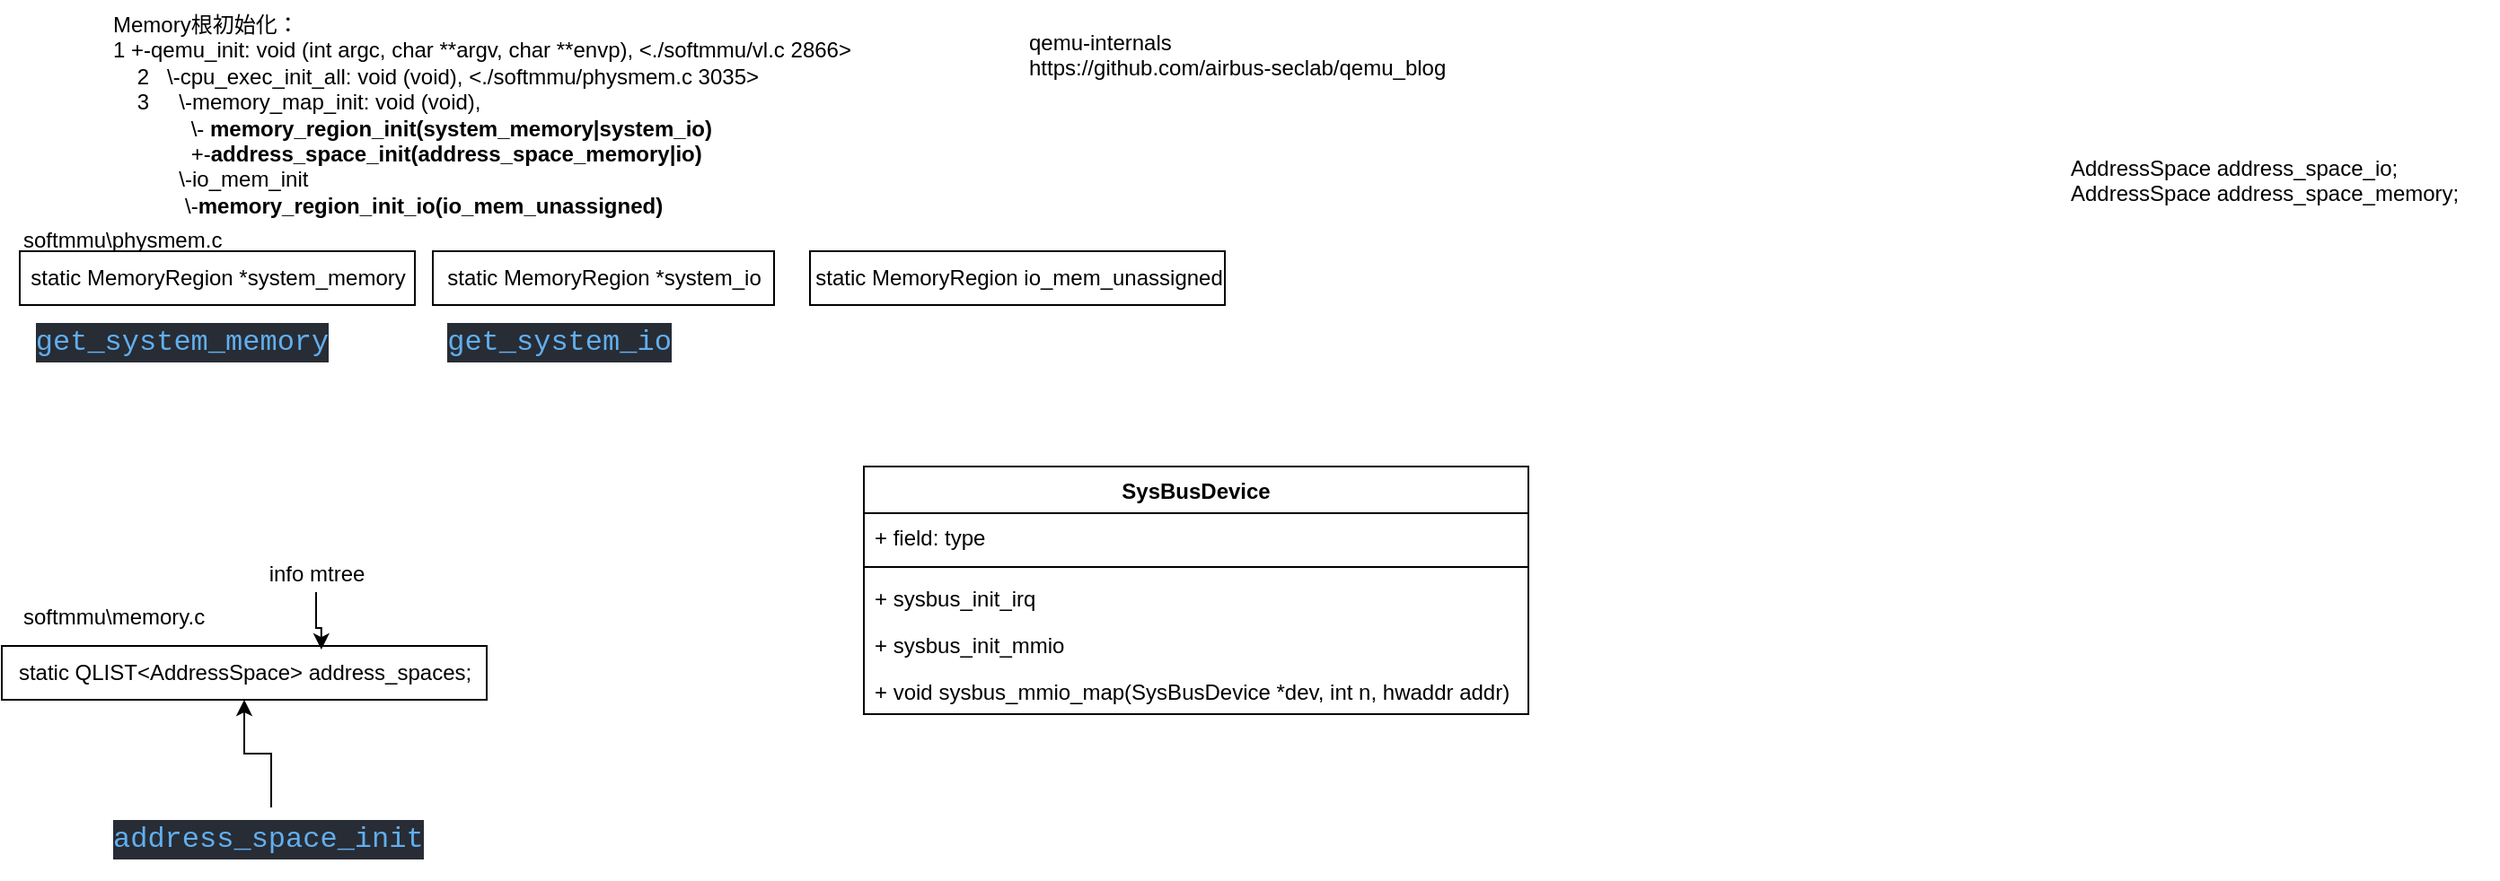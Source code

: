 <mxfile version="16.5.4" type="github">
  <diagram id="Z1-f5TAoEP9OV7cDx4_v" name="Page-1">
    <mxGraphModel dx="1422" dy="849" grid="1" gridSize="10" guides="1" tooltips="1" connect="1" arrows="1" fold="1" page="1" pageScale="1" pageWidth="827" pageHeight="1169" math="0" shadow="0">
      <root>
        <mxCell id="0" />
        <mxCell id="1" parent="0" />
        <mxCell id="lHg3y_46yC8aJabjndZl-2" value="static MemoryRegion *system_memory" style="html=1;" vertex="1" parent="1">
          <mxGeometry x="50" y="160" width="220" height="30" as="geometry" />
        </mxCell>
        <mxCell id="lHg3y_46yC8aJabjndZl-3" value="static MemoryRegion *system_io" style="html=1;" vertex="1" parent="1">
          <mxGeometry x="280" y="160" width="190" height="30" as="geometry" />
        </mxCell>
        <mxCell id="lHg3y_46yC8aJabjndZl-6" value="static MemoryRegion io_mem_unassigned" style="html=1;" vertex="1" parent="1">
          <mxGeometry x="490" y="160" width="231" height="30" as="geometry" />
        </mxCell>
        <mxCell id="lHg3y_46yC8aJabjndZl-7" value="Memory根初始化：&lt;br&gt;1 +-qemu_init: void (int argc, char **argv, char **envp), &amp;lt;./softmmu/vl.c 2866&amp;gt;&lt;br&gt;&amp;nbsp; &amp;nbsp; 2&amp;nbsp; &amp;nbsp;\-cpu_exec_init_all: void (void), &amp;lt;./softmmu/physmem.c 3035&amp;gt;&lt;br&gt;&amp;nbsp; &amp;nbsp; 3&amp;nbsp; &amp;nbsp; &amp;nbsp;\-memory_map_init: void (void),&lt;br&gt;&amp;nbsp; &amp;nbsp; &amp;nbsp; &amp;nbsp; &amp;nbsp; &amp;nbsp; &amp;nbsp;\-&amp;nbsp;&lt;b&gt;memory_region_init(system_memory|system_io)&lt;/b&gt;&lt;br&gt;&amp;nbsp; &amp;nbsp; &amp;nbsp; &amp;nbsp; &amp;nbsp; &amp;nbsp; &amp;nbsp;+-&lt;b&gt;address_space_init(address_space_memory|io)&lt;/b&gt;&lt;br&gt;&amp;nbsp; &amp;nbsp; &amp;nbsp; &amp;nbsp; &amp;nbsp; &amp;nbsp;\-io_mem_init&lt;br&gt;&amp;nbsp; &amp;nbsp; &amp;nbsp; &amp;nbsp; &amp;nbsp; &amp;nbsp; \-&lt;b&gt;memory_region_init_io(io_mem_unassigned)&lt;/b&gt;" style="text;whiteSpace=wrap;html=1;" vertex="1" parent="1">
          <mxGeometry x="100" y="20" width="440" height="120" as="geometry" />
        </mxCell>
        <mxCell id="lHg3y_46yC8aJabjndZl-8" value="AddressSpace address_space_io;&#xa;AddressSpace address_space_memory;" style="text;whiteSpace=wrap;html=1;" vertex="1" parent="1">
          <mxGeometry x="1190" y="100" width="240" height="40" as="geometry" />
        </mxCell>
        <mxCell id="lHg3y_46yC8aJabjndZl-10" value="&lt;div style=&quot;color: rgb(187 , 187 , 187) ; background-color: rgb(40 , 44 , 52) ; font-family: &amp;#34;consolas&amp;#34; , &amp;#34;courier new&amp;#34; , monospace ; font-size: 16px ; line-height: 22px&quot;&gt;&lt;span style=&quot;color: #61afef&quot;&gt;get_system_memory&lt;/span&gt;&lt;/div&gt;" style="text;html=1;align=center;verticalAlign=middle;resizable=0;points=[];autosize=1;strokeColor=none;fillColor=none;" vertex="1" parent="1">
          <mxGeometry x="55" y="195" width="170" height="30" as="geometry" />
        </mxCell>
        <mxCell id="lHg3y_46yC8aJabjndZl-11" value="&lt;div style=&quot;color: rgb(187 , 187 , 187) ; background-color: rgb(40 , 44 , 52) ; font-family: &amp;#34;consolas&amp;#34; , &amp;#34;courier new&amp;#34; , monospace ; font-size: 16px ; line-height: 22px&quot;&gt;&lt;span style=&quot;color: #61afef&quot;&gt;get_system_io&lt;/span&gt;&lt;/div&gt;" style="text;html=1;align=center;verticalAlign=middle;resizable=0;points=[];autosize=1;strokeColor=none;fillColor=none;" vertex="1" parent="1">
          <mxGeometry x="285" y="195" width="130" height="30" as="geometry" />
        </mxCell>
        <mxCell id="lHg3y_46yC8aJabjndZl-12" value="softmmu\physmem.c" style="text;whiteSpace=wrap;html=1;" vertex="1" parent="1">
          <mxGeometry x="50" y="140" width="140" height="30" as="geometry" />
        </mxCell>
        <UserObject label="qemu-internals&lt;br&gt;https://github.com/airbus-seclab/qemu_blog" link="https://github.com/airbus-seclab/qemu_blog" id="lHg3y_46yC8aJabjndZl-13">
          <mxCell style="text;whiteSpace=wrap;html=1;" vertex="1" parent="1">
            <mxGeometry x="610" y="30" width="260" height="30" as="geometry" />
          </mxCell>
        </UserObject>
        <mxCell id="lHg3y_46yC8aJabjndZl-14" value="softmmu\memory.c" style="text;whiteSpace=wrap;html=1;" vertex="1" parent="1">
          <mxGeometry x="50" y="350" width="130" height="30" as="geometry" />
        </mxCell>
        <mxCell id="lHg3y_46yC8aJabjndZl-15" value="static QLIST&amp;lt;AddressSpace&amp;gt; address_spaces;" style="html=1;" vertex="1" parent="1">
          <mxGeometry x="40" y="380" width="270" height="30" as="geometry" />
        </mxCell>
        <mxCell id="lHg3y_46yC8aJabjndZl-17" style="edgeStyle=orthogonalEdgeStyle;rounded=0;orthogonalLoop=1;jettySize=auto;html=1;entryX=0.659;entryY=0.067;entryDx=0;entryDy=0;entryPerimeter=0;" edge="1" parent="1" source="lHg3y_46yC8aJabjndZl-16" target="lHg3y_46yC8aJabjndZl-15">
          <mxGeometry relative="1" as="geometry" />
        </mxCell>
        <mxCell id="lHg3y_46yC8aJabjndZl-16" value="info mtree" style="text;html=1;align=center;verticalAlign=middle;resizable=0;points=[];autosize=1;strokeColor=none;fillColor=none;" vertex="1" parent="1">
          <mxGeometry x="180" y="330" width="70" height="20" as="geometry" />
        </mxCell>
        <mxCell id="lHg3y_46yC8aJabjndZl-18" value="SysBusDevice" style="swimlane;fontStyle=1;align=center;verticalAlign=top;childLayout=stackLayout;horizontal=1;startSize=26;horizontalStack=0;resizeParent=1;resizeParentMax=0;resizeLast=0;collapsible=1;marginBottom=0;rounded=0;fontColor=#000000;strokeColor=default;fillColor=none;gradientColor=#ffffff;" vertex="1" parent="1">
          <mxGeometry x="520" y="280" width="370" height="138" as="geometry" />
        </mxCell>
        <mxCell id="lHg3y_46yC8aJabjndZl-19" value="+ field: type" style="text;strokeColor=none;fillColor=none;align=left;verticalAlign=top;spacingLeft=4;spacingRight=4;overflow=hidden;rotatable=0;points=[[0,0.5],[1,0.5]];portConstraint=eastwest;rounded=0;fontColor=#000000;" vertex="1" parent="lHg3y_46yC8aJabjndZl-18">
          <mxGeometry y="26" width="370" height="26" as="geometry" />
        </mxCell>
        <mxCell id="lHg3y_46yC8aJabjndZl-20" value="" style="line;strokeWidth=1;fillColor=none;align=left;verticalAlign=middle;spacingTop=-1;spacingLeft=3;spacingRight=3;rotatable=0;labelPosition=right;points=[];portConstraint=eastwest;rounded=0;fontColor=#000000;" vertex="1" parent="lHg3y_46yC8aJabjndZl-18">
          <mxGeometry y="52" width="370" height="8" as="geometry" />
        </mxCell>
        <mxCell id="lHg3y_46yC8aJabjndZl-21" value="+ sysbus_init_irq" style="text;strokeColor=none;fillColor=none;align=left;verticalAlign=top;spacingLeft=4;spacingRight=4;overflow=hidden;rotatable=0;points=[[0,0.5],[1,0.5]];portConstraint=eastwest;rounded=0;fontColor=#000000;" vertex="1" parent="lHg3y_46yC8aJabjndZl-18">
          <mxGeometry y="60" width="370" height="26" as="geometry" />
        </mxCell>
        <mxCell id="lHg3y_46yC8aJabjndZl-22" value="+ sysbus_init_mmio" style="text;strokeColor=none;fillColor=none;align=left;verticalAlign=top;spacingLeft=4;spacingRight=4;overflow=hidden;rotatable=0;points=[[0,0.5],[1,0.5]];portConstraint=eastwest;rounded=0;fontColor=#000000;" vertex="1" parent="lHg3y_46yC8aJabjndZl-18">
          <mxGeometry y="86" width="370" height="26" as="geometry" />
        </mxCell>
        <mxCell id="lHg3y_46yC8aJabjndZl-23" value="+ void sysbus_mmio_map(SysBusDevice *dev, int n, hwaddr addr)" style="text;strokeColor=none;fillColor=none;align=left;verticalAlign=top;spacingLeft=4;spacingRight=4;overflow=hidden;rotatable=0;points=[[0,0.5],[1,0.5]];portConstraint=eastwest;rounded=0;fontColor=#000000;" vertex="1" parent="lHg3y_46yC8aJabjndZl-18">
          <mxGeometry y="112" width="370" height="26" as="geometry" />
        </mxCell>
        <mxCell id="lHg3y_46yC8aJabjndZl-25" style="edgeStyle=orthogonalEdgeStyle;rounded=0;orthogonalLoop=1;jettySize=auto;html=1;" edge="1" parent="1" source="lHg3y_46yC8aJabjndZl-24" target="lHg3y_46yC8aJabjndZl-15">
          <mxGeometry relative="1" as="geometry" />
        </mxCell>
        <mxCell id="lHg3y_46yC8aJabjndZl-24" value="&lt;div style=&quot;color: rgb(187, 187, 187); background-color: rgb(40, 44, 52); font-family: consolas, &amp;quot;courier new&amp;quot;, monospace; font-weight: normal; font-size: 16px; line-height: 22px;&quot;&gt;&lt;div&gt;&lt;span style=&quot;color: #61afef&quot;&gt;address_space_init&lt;/span&gt;&lt;/div&gt;&lt;/div&gt;" style="text;whiteSpace=wrap;html=1;" vertex="1" parent="1">
          <mxGeometry x="100" y="470" width="180" height="40" as="geometry" />
        </mxCell>
      </root>
    </mxGraphModel>
  </diagram>
</mxfile>
